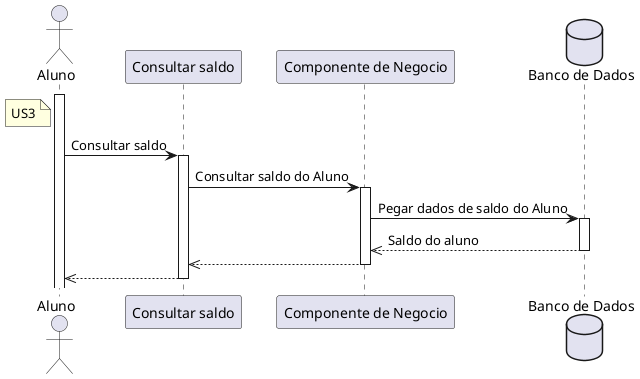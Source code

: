@startuml US3


actor "Aluno" as Aluno
note left of Aluno #LightYellow
US3
end note

participant "Consultar saldo" as Tela
participant "Componente de Negocio" as Negocio
database "Banco de Dados" as Database

activate Aluno
Aluno -> Tela : Consultar saldo
activate Tela
Tela -> Negocio : Consultar saldo do Aluno
activate Negocio
Negocio -> Database : Pegar dados de saldo do Aluno
activate Database
Database -->> Negocio : Saldo do aluno
deactivate Database
Negocio -->> Tela
deactivate Negocio
Tela -->> Aluno
deactivate Tela

' --> Sincrono 
' -->> Assincrono
' <-- Retorno Sincrono
' <<-- Retorno Assíncrono

@enduml